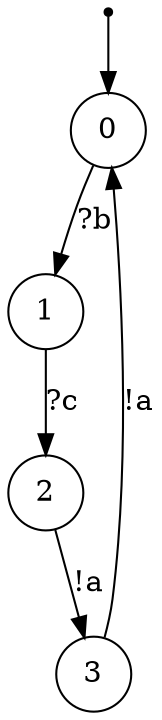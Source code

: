 digraph {
 node [shape=point] ENTRY
 node [shape=circle]
 ENTRY -> 0
0 -> 1 [label="?b"]
1 -> 2 [label="?c"]
2 -> 3 [label="!a"]
3 -> 0 [label="!a"]
}